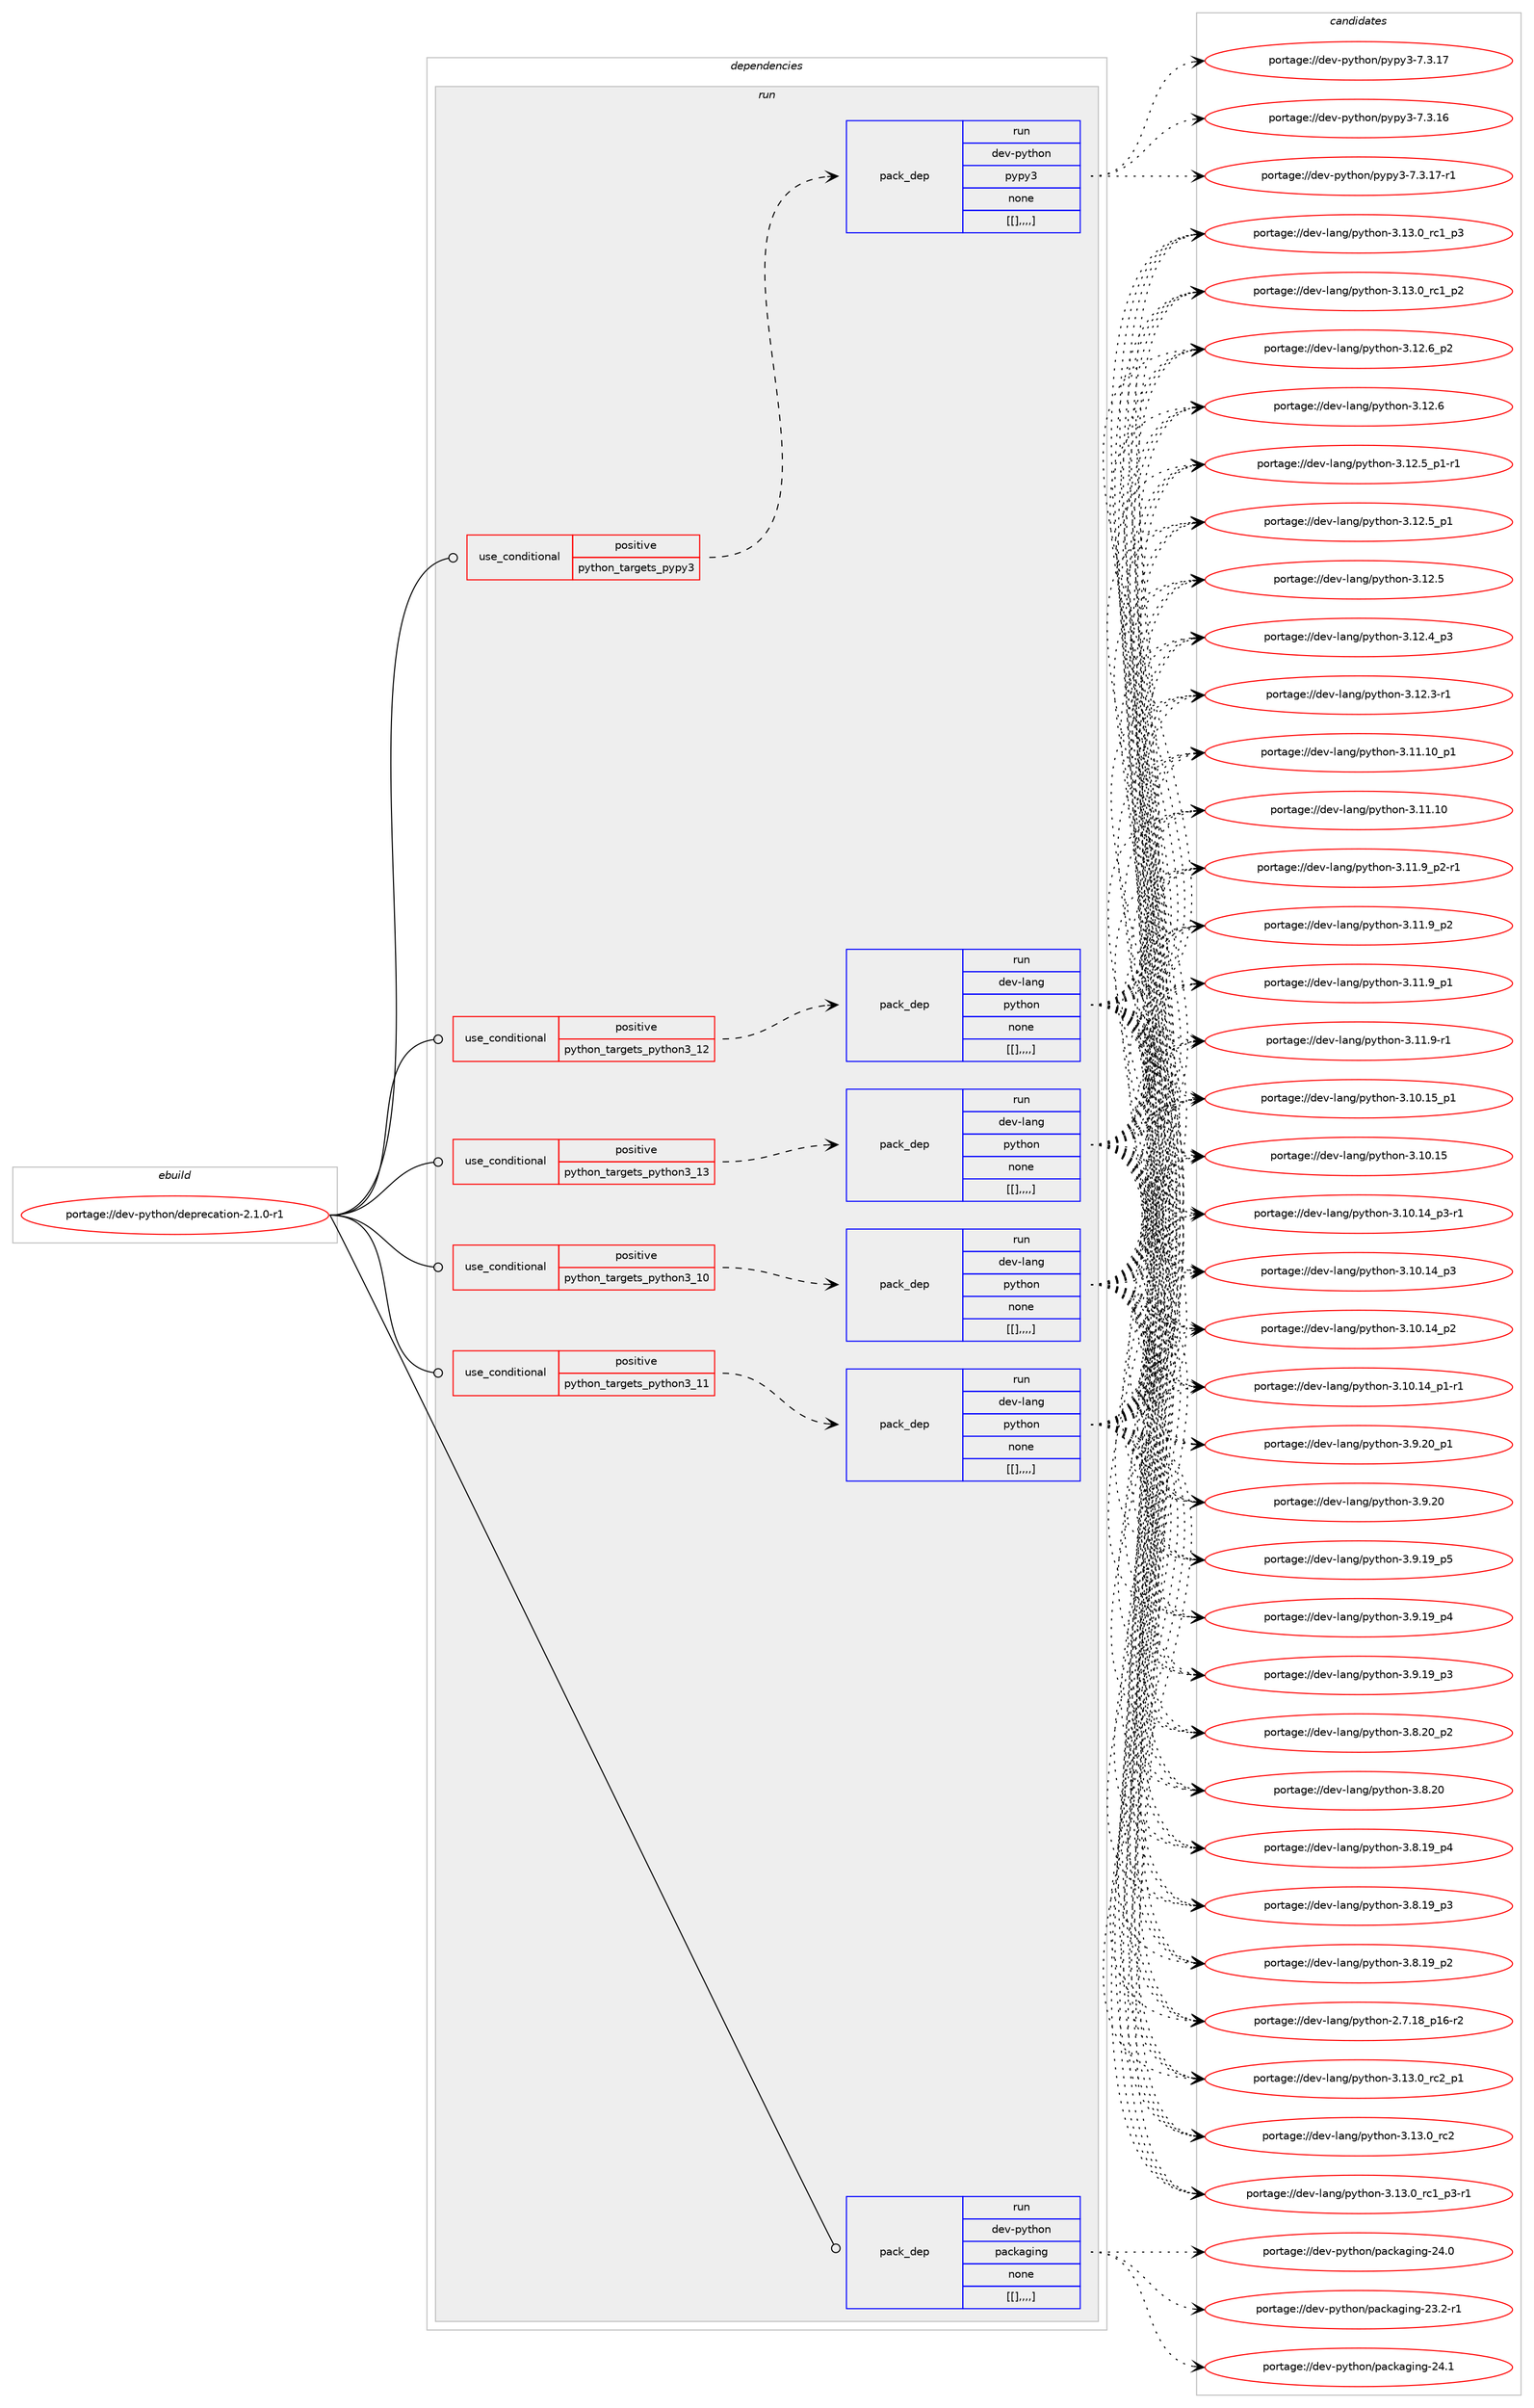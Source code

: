 digraph prolog {

# *************
# Graph options
# *************

newrank=true;
concentrate=true;
compound=true;
graph [rankdir=LR,fontname=Helvetica,fontsize=10,ranksep=1.5];#, ranksep=2.5, nodesep=0.2];
edge  [arrowhead=vee];
node  [fontname=Helvetica,fontsize=10];

# **********
# The ebuild
# **********

subgraph cluster_leftcol {
color=gray;
label=<<i>ebuild</i>>;
id [label="portage://dev-python/deprecation-2.1.0-r1", color=red, width=4, href="../dev-python/deprecation-2.1.0-r1.svg"];
}

# ****************
# The dependencies
# ****************

subgraph cluster_midcol {
color=gray;
label=<<i>dependencies</i>>;
subgraph cluster_compile {
fillcolor="#eeeeee";
style=filled;
label=<<i>compile</i>>;
}
subgraph cluster_compileandrun {
fillcolor="#eeeeee";
style=filled;
label=<<i>compile and run</i>>;
}
subgraph cluster_run {
fillcolor="#eeeeee";
style=filled;
label=<<i>run</i>>;
subgraph cond33375 {
dependency146777 [label=<<TABLE BORDER="0" CELLBORDER="1" CELLSPACING="0" CELLPADDING="4"><TR><TD ROWSPAN="3" CELLPADDING="10">use_conditional</TD></TR><TR><TD>positive</TD></TR><TR><TD>python_targets_pypy3</TD></TR></TABLE>>, shape=none, color=red];
subgraph pack112190 {
dependency146778 [label=<<TABLE BORDER="0" CELLBORDER="1" CELLSPACING="0" CELLPADDING="4" WIDTH="220"><TR><TD ROWSPAN="6" CELLPADDING="30">pack_dep</TD></TR><TR><TD WIDTH="110">run</TD></TR><TR><TD>dev-python</TD></TR><TR><TD>pypy3</TD></TR><TR><TD>none</TD></TR><TR><TD>[[],,,,]</TD></TR></TABLE>>, shape=none, color=blue];
}
dependency146777:e -> dependency146778:w [weight=20,style="dashed",arrowhead="vee"];
}
id:e -> dependency146777:w [weight=20,style="solid",arrowhead="odot"];
subgraph cond33376 {
dependency146779 [label=<<TABLE BORDER="0" CELLBORDER="1" CELLSPACING="0" CELLPADDING="4"><TR><TD ROWSPAN="3" CELLPADDING="10">use_conditional</TD></TR><TR><TD>positive</TD></TR><TR><TD>python_targets_python3_10</TD></TR></TABLE>>, shape=none, color=red];
subgraph pack112191 {
dependency146780 [label=<<TABLE BORDER="0" CELLBORDER="1" CELLSPACING="0" CELLPADDING="4" WIDTH="220"><TR><TD ROWSPAN="6" CELLPADDING="30">pack_dep</TD></TR><TR><TD WIDTH="110">run</TD></TR><TR><TD>dev-lang</TD></TR><TR><TD>python</TD></TR><TR><TD>none</TD></TR><TR><TD>[[],,,,]</TD></TR></TABLE>>, shape=none, color=blue];
}
dependency146779:e -> dependency146780:w [weight=20,style="dashed",arrowhead="vee"];
}
id:e -> dependency146779:w [weight=20,style="solid",arrowhead="odot"];
subgraph cond33377 {
dependency146781 [label=<<TABLE BORDER="0" CELLBORDER="1" CELLSPACING="0" CELLPADDING="4"><TR><TD ROWSPAN="3" CELLPADDING="10">use_conditional</TD></TR><TR><TD>positive</TD></TR><TR><TD>python_targets_python3_11</TD></TR></TABLE>>, shape=none, color=red];
subgraph pack112192 {
dependency146782 [label=<<TABLE BORDER="0" CELLBORDER="1" CELLSPACING="0" CELLPADDING="4" WIDTH="220"><TR><TD ROWSPAN="6" CELLPADDING="30">pack_dep</TD></TR><TR><TD WIDTH="110">run</TD></TR><TR><TD>dev-lang</TD></TR><TR><TD>python</TD></TR><TR><TD>none</TD></TR><TR><TD>[[],,,,]</TD></TR></TABLE>>, shape=none, color=blue];
}
dependency146781:e -> dependency146782:w [weight=20,style="dashed",arrowhead="vee"];
}
id:e -> dependency146781:w [weight=20,style="solid",arrowhead="odot"];
subgraph cond33378 {
dependency146783 [label=<<TABLE BORDER="0" CELLBORDER="1" CELLSPACING="0" CELLPADDING="4"><TR><TD ROWSPAN="3" CELLPADDING="10">use_conditional</TD></TR><TR><TD>positive</TD></TR><TR><TD>python_targets_python3_12</TD></TR></TABLE>>, shape=none, color=red];
subgraph pack112193 {
dependency146784 [label=<<TABLE BORDER="0" CELLBORDER="1" CELLSPACING="0" CELLPADDING="4" WIDTH="220"><TR><TD ROWSPAN="6" CELLPADDING="30">pack_dep</TD></TR><TR><TD WIDTH="110">run</TD></TR><TR><TD>dev-lang</TD></TR><TR><TD>python</TD></TR><TR><TD>none</TD></TR><TR><TD>[[],,,,]</TD></TR></TABLE>>, shape=none, color=blue];
}
dependency146783:e -> dependency146784:w [weight=20,style="dashed",arrowhead="vee"];
}
id:e -> dependency146783:w [weight=20,style="solid",arrowhead="odot"];
subgraph cond33379 {
dependency146785 [label=<<TABLE BORDER="0" CELLBORDER="1" CELLSPACING="0" CELLPADDING="4"><TR><TD ROWSPAN="3" CELLPADDING="10">use_conditional</TD></TR><TR><TD>positive</TD></TR><TR><TD>python_targets_python3_13</TD></TR></TABLE>>, shape=none, color=red];
subgraph pack112194 {
dependency146786 [label=<<TABLE BORDER="0" CELLBORDER="1" CELLSPACING="0" CELLPADDING="4" WIDTH="220"><TR><TD ROWSPAN="6" CELLPADDING="30">pack_dep</TD></TR><TR><TD WIDTH="110">run</TD></TR><TR><TD>dev-lang</TD></TR><TR><TD>python</TD></TR><TR><TD>none</TD></TR><TR><TD>[[],,,,]</TD></TR></TABLE>>, shape=none, color=blue];
}
dependency146785:e -> dependency146786:w [weight=20,style="dashed",arrowhead="vee"];
}
id:e -> dependency146785:w [weight=20,style="solid",arrowhead="odot"];
subgraph pack112195 {
dependency146787 [label=<<TABLE BORDER="0" CELLBORDER="1" CELLSPACING="0" CELLPADDING="4" WIDTH="220"><TR><TD ROWSPAN="6" CELLPADDING="30">pack_dep</TD></TR><TR><TD WIDTH="110">run</TD></TR><TR><TD>dev-python</TD></TR><TR><TD>packaging</TD></TR><TR><TD>none</TD></TR><TR><TD>[[],,,,]</TD></TR></TABLE>>, shape=none, color=blue];
}
id:e -> dependency146787:w [weight=20,style="solid",arrowhead="odot"];
}
}

# **************
# The candidates
# **************

subgraph cluster_choices {
rank=same;
color=gray;
label=<<i>candidates</i>>;

subgraph choice112190 {
color=black;
nodesep=1;
choice100101118451121211161041111104711212111212151455546514649554511449 [label="portage://dev-python/pypy3-7.3.17-r1", color=red, width=4,href="../dev-python/pypy3-7.3.17-r1.svg"];
choice10010111845112121116104111110471121211121215145554651464955 [label="portage://dev-python/pypy3-7.3.17", color=red, width=4,href="../dev-python/pypy3-7.3.17.svg"];
choice10010111845112121116104111110471121211121215145554651464954 [label="portage://dev-python/pypy3-7.3.16", color=red, width=4,href="../dev-python/pypy3-7.3.16.svg"];
dependency146778:e -> choice100101118451121211161041111104711212111212151455546514649554511449:w [style=dotted,weight="100"];
dependency146778:e -> choice10010111845112121116104111110471121211121215145554651464955:w [style=dotted,weight="100"];
dependency146778:e -> choice10010111845112121116104111110471121211121215145554651464954:w [style=dotted,weight="100"];
}
subgraph choice112191 {
color=black;
nodesep=1;
choice100101118451089711010347112121116104111110455146495146489511499509511249 [label="portage://dev-lang/python-3.13.0_rc2_p1", color=red, width=4,href="../dev-lang/python-3.13.0_rc2_p1.svg"];
choice10010111845108971101034711212111610411111045514649514648951149950 [label="portage://dev-lang/python-3.13.0_rc2", color=red, width=4,href="../dev-lang/python-3.13.0_rc2.svg"];
choice1001011184510897110103471121211161041111104551464951464895114994995112514511449 [label="portage://dev-lang/python-3.13.0_rc1_p3-r1", color=red, width=4,href="../dev-lang/python-3.13.0_rc1_p3-r1.svg"];
choice100101118451089711010347112121116104111110455146495146489511499499511251 [label="portage://dev-lang/python-3.13.0_rc1_p3", color=red, width=4,href="../dev-lang/python-3.13.0_rc1_p3.svg"];
choice100101118451089711010347112121116104111110455146495146489511499499511250 [label="portage://dev-lang/python-3.13.0_rc1_p2", color=red, width=4,href="../dev-lang/python-3.13.0_rc1_p2.svg"];
choice100101118451089711010347112121116104111110455146495046549511250 [label="portage://dev-lang/python-3.12.6_p2", color=red, width=4,href="../dev-lang/python-3.12.6_p2.svg"];
choice10010111845108971101034711212111610411111045514649504654 [label="portage://dev-lang/python-3.12.6", color=red, width=4,href="../dev-lang/python-3.12.6.svg"];
choice1001011184510897110103471121211161041111104551464950465395112494511449 [label="portage://dev-lang/python-3.12.5_p1-r1", color=red, width=4,href="../dev-lang/python-3.12.5_p1-r1.svg"];
choice100101118451089711010347112121116104111110455146495046539511249 [label="portage://dev-lang/python-3.12.5_p1", color=red, width=4,href="../dev-lang/python-3.12.5_p1.svg"];
choice10010111845108971101034711212111610411111045514649504653 [label="portage://dev-lang/python-3.12.5", color=red, width=4,href="../dev-lang/python-3.12.5.svg"];
choice100101118451089711010347112121116104111110455146495046529511251 [label="portage://dev-lang/python-3.12.4_p3", color=red, width=4,href="../dev-lang/python-3.12.4_p3.svg"];
choice100101118451089711010347112121116104111110455146495046514511449 [label="portage://dev-lang/python-3.12.3-r1", color=red, width=4,href="../dev-lang/python-3.12.3-r1.svg"];
choice10010111845108971101034711212111610411111045514649494649489511249 [label="portage://dev-lang/python-3.11.10_p1", color=red, width=4,href="../dev-lang/python-3.11.10_p1.svg"];
choice1001011184510897110103471121211161041111104551464949464948 [label="portage://dev-lang/python-3.11.10", color=red, width=4,href="../dev-lang/python-3.11.10.svg"];
choice1001011184510897110103471121211161041111104551464949465795112504511449 [label="portage://dev-lang/python-3.11.9_p2-r1", color=red, width=4,href="../dev-lang/python-3.11.9_p2-r1.svg"];
choice100101118451089711010347112121116104111110455146494946579511250 [label="portage://dev-lang/python-3.11.9_p2", color=red, width=4,href="../dev-lang/python-3.11.9_p2.svg"];
choice100101118451089711010347112121116104111110455146494946579511249 [label="portage://dev-lang/python-3.11.9_p1", color=red, width=4,href="../dev-lang/python-3.11.9_p1.svg"];
choice100101118451089711010347112121116104111110455146494946574511449 [label="portage://dev-lang/python-3.11.9-r1", color=red, width=4,href="../dev-lang/python-3.11.9-r1.svg"];
choice10010111845108971101034711212111610411111045514649484649539511249 [label="portage://dev-lang/python-3.10.15_p1", color=red, width=4,href="../dev-lang/python-3.10.15_p1.svg"];
choice1001011184510897110103471121211161041111104551464948464953 [label="portage://dev-lang/python-3.10.15", color=red, width=4,href="../dev-lang/python-3.10.15.svg"];
choice100101118451089711010347112121116104111110455146494846495295112514511449 [label="portage://dev-lang/python-3.10.14_p3-r1", color=red, width=4,href="../dev-lang/python-3.10.14_p3-r1.svg"];
choice10010111845108971101034711212111610411111045514649484649529511251 [label="portage://dev-lang/python-3.10.14_p3", color=red, width=4,href="../dev-lang/python-3.10.14_p3.svg"];
choice10010111845108971101034711212111610411111045514649484649529511250 [label="portage://dev-lang/python-3.10.14_p2", color=red, width=4,href="../dev-lang/python-3.10.14_p2.svg"];
choice100101118451089711010347112121116104111110455146494846495295112494511449 [label="portage://dev-lang/python-3.10.14_p1-r1", color=red, width=4,href="../dev-lang/python-3.10.14_p1-r1.svg"];
choice100101118451089711010347112121116104111110455146574650489511249 [label="portage://dev-lang/python-3.9.20_p1", color=red, width=4,href="../dev-lang/python-3.9.20_p1.svg"];
choice10010111845108971101034711212111610411111045514657465048 [label="portage://dev-lang/python-3.9.20", color=red, width=4,href="../dev-lang/python-3.9.20.svg"];
choice100101118451089711010347112121116104111110455146574649579511253 [label="portage://dev-lang/python-3.9.19_p5", color=red, width=4,href="../dev-lang/python-3.9.19_p5.svg"];
choice100101118451089711010347112121116104111110455146574649579511252 [label="portage://dev-lang/python-3.9.19_p4", color=red, width=4,href="../dev-lang/python-3.9.19_p4.svg"];
choice100101118451089711010347112121116104111110455146574649579511251 [label="portage://dev-lang/python-3.9.19_p3", color=red, width=4,href="../dev-lang/python-3.9.19_p3.svg"];
choice100101118451089711010347112121116104111110455146564650489511250 [label="portage://dev-lang/python-3.8.20_p2", color=red, width=4,href="../dev-lang/python-3.8.20_p2.svg"];
choice10010111845108971101034711212111610411111045514656465048 [label="portage://dev-lang/python-3.8.20", color=red, width=4,href="../dev-lang/python-3.8.20.svg"];
choice100101118451089711010347112121116104111110455146564649579511252 [label="portage://dev-lang/python-3.8.19_p4", color=red, width=4,href="../dev-lang/python-3.8.19_p4.svg"];
choice100101118451089711010347112121116104111110455146564649579511251 [label="portage://dev-lang/python-3.8.19_p3", color=red, width=4,href="../dev-lang/python-3.8.19_p3.svg"];
choice100101118451089711010347112121116104111110455146564649579511250 [label="portage://dev-lang/python-3.8.19_p2", color=red, width=4,href="../dev-lang/python-3.8.19_p2.svg"];
choice100101118451089711010347112121116104111110455046554649569511249544511450 [label="portage://dev-lang/python-2.7.18_p16-r2", color=red, width=4,href="../dev-lang/python-2.7.18_p16-r2.svg"];
dependency146780:e -> choice100101118451089711010347112121116104111110455146495146489511499509511249:w [style=dotted,weight="100"];
dependency146780:e -> choice10010111845108971101034711212111610411111045514649514648951149950:w [style=dotted,weight="100"];
dependency146780:e -> choice1001011184510897110103471121211161041111104551464951464895114994995112514511449:w [style=dotted,weight="100"];
dependency146780:e -> choice100101118451089711010347112121116104111110455146495146489511499499511251:w [style=dotted,weight="100"];
dependency146780:e -> choice100101118451089711010347112121116104111110455146495146489511499499511250:w [style=dotted,weight="100"];
dependency146780:e -> choice100101118451089711010347112121116104111110455146495046549511250:w [style=dotted,weight="100"];
dependency146780:e -> choice10010111845108971101034711212111610411111045514649504654:w [style=dotted,weight="100"];
dependency146780:e -> choice1001011184510897110103471121211161041111104551464950465395112494511449:w [style=dotted,weight="100"];
dependency146780:e -> choice100101118451089711010347112121116104111110455146495046539511249:w [style=dotted,weight="100"];
dependency146780:e -> choice10010111845108971101034711212111610411111045514649504653:w [style=dotted,weight="100"];
dependency146780:e -> choice100101118451089711010347112121116104111110455146495046529511251:w [style=dotted,weight="100"];
dependency146780:e -> choice100101118451089711010347112121116104111110455146495046514511449:w [style=dotted,weight="100"];
dependency146780:e -> choice10010111845108971101034711212111610411111045514649494649489511249:w [style=dotted,weight="100"];
dependency146780:e -> choice1001011184510897110103471121211161041111104551464949464948:w [style=dotted,weight="100"];
dependency146780:e -> choice1001011184510897110103471121211161041111104551464949465795112504511449:w [style=dotted,weight="100"];
dependency146780:e -> choice100101118451089711010347112121116104111110455146494946579511250:w [style=dotted,weight="100"];
dependency146780:e -> choice100101118451089711010347112121116104111110455146494946579511249:w [style=dotted,weight="100"];
dependency146780:e -> choice100101118451089711010347112121116104111110455146494946574511449:w [style=dotted,weight="100"];
dependency146780:e -> choice10010111845108971101034711212111610411111045514649484649539511249:w [style=dotted,weight="100"];
dependency146780:e -> choice1001011184510897110103471121211161041111104551464948464953:w [style=dotted,weight="100"];
dependency146780:e -> choice100101118451089711010347112121116104111110455146494846495295112514511449:w [style=dotted,weight="100"];
dependency146780:e -> choice10010111845108971101034711212111610411111045514649484649529511251:w [style=dotted,weight="100"];
dependency146780:e -> choice10010111845108971101034711212111610411111045514649484649529511250:w [style=dotted,weight="100"];
dependency146780:e -> choice100101118451089711010347112121116104111110455146494846495295112494511449:w [style=dotted,weight="100"];
dependency146780:e -> choice100101118451089711010347112121116104111110455146574650489511249:w [style=dotted,weight="100"];
dependency146780:e -> choice10010111845108971101034711212111610411111045514657465048:w [style=dotted,weight="100"];
dependency146780:e -> choice100101118451089711010347112121116104111110455146574649579511253:w [style=dotted,weight="100"];
dependency146780:e -> choice100101118451089711010347112121116104111110455146574649579511252:w [style=dotted,weight="100"];
dependency146780:e -> choice100101118451089711010347112121116104111110455146574649579511251:w [style=dotted,weight="100"];
dependency146780:e -> choice100101118451089711010347112121116104111110455146564650489511250:w [style=dotted,weight="100"];
dependency146780:e -> choice10010111845108971101034711212111610411111045514656465048:w [style=dotted,weight="100"];
dependency146780:e -> choice100101118451089711010347112121116104111110455146564649579511252:w [style=dotted,weight="100"];
dependency146780:e -> choice100101118451089711010347112121116104111110455146564649579511251:w [style=dotted,weight="100"];
dependency146780:e -> choice100101118451089711010347112121116104111110455146564649579511250:w [style=dotted,weight="100"];
dependency146780:e -> choice100101118451089711010347112121116104111110455046554649569511249544511450:w [style=dotted,weight="100"];
}
subgraph choice112192 {
color=black;
nodesep=1;
choice100101118451089711010347112121116104111110455146495146489511499509511249 [label="portage://dev-lang/python-3.13.0_rc2_p1", color=red, width=4,href="../dev-lang/python-3.13.0_rc2_p1.svg"];
choice10010111845108971101034711212111610411111045514649514648951149950 [label="portage://dev-lang/python-3.13.0_rc2", color=red, width=4,href="../dev-lang/python-3.13.0_rc2.svg"];
choice1001011184510897110103471121211161041111104551464951464895114994995112514511449 [label="portage://dev-lang/python-3.13.0_rc1_p3-r1", color=red, width=4,href="../dev-lang/python-3.13.0_rc1_p3-r1.svg"];
choice100101118451089711010347112121116104111110455146495146489511499499511251 [label="portage://dev-lang/python-3.13.0_rc1_p3", color=red, width=4,href="../dev-lang/python-3.13.0_rc1_p3.svg"];
choice100101118451089711010347112121116104111110455146495146489511499499511250 [label="portage://dev-lang/python-3.13.0_rc1_p2", color=red, width=4,href="../dev-lang/python-3.13.0_rc1_p2.svg"];
choice100101118451089711010347112121116104111110455146495046549511250 [label="portage://dev-lang/python-3.12.6_p2", color=red, width=4,href="../dev-lang/python-3.12.6_p2.svg"];
choice10010111845108971101034711212111610411111045514649504654 [label="portage://dev-lang/python-3.12.6", color=red, width=4,href="../dev-lang/python-3.12.6.svg"];
choice1001011184510897110103471121211161041111104551464950465395112494511449 [label="portage://dev-lang/python-3.12.5_p1-r1", color=red, width=4,href="../dev-lang/python-3.12.5_p1-r1.svg"];
choice100101118451089711010347112121116104111110455146495046539511249 [label="portage://dev-lang/python-3.12.5_p1", color=red, width=4,href="../dev-lang/python-3.12.5_p1.svg"];
choice10010111845108971101034711212111610411111045514649504653 [label="portage://dev-lang/python-3.12.5", color=red, width=4,href="../dev-lang/python-3.12.5.svg"];
choice100101118451089711010347112121116104111110455146495046529511251 [label="portage://dev-lang/python-3.12.4_p3", color=red, width=4,href="../dev-lang/python-3.12.4_p3.svg"];
choice100101118451089711010347112121116104111110455146495046514511449 [label="portage://dev-lang/python-3.12.3-r1", color=red, width=4,href="../dev-lang/python-3.12.3-r1.svg"];
choice10010111845108971101034711212111610411111045514649494649489511249 [label="portage://dev-lang/python-3.11.10_p1", color=red, width=4,href="../dev-lang/python-3.11.10_p1.svg"];
choice1001011184510897110103471121211161041111104551464949464948 [label="portage://dev-lang/python-3.11.10", color=red, width=4,href="../dev-lang/python-3.11.10.svg"];
choice1001011184510897110103471121211161041111104551464949465795112504511449 [label="portage://dev-lang/python-3.11.9_p2-r1", color=red, width=4,href="../dev-lang/python-3.11.9_p2-r1.svg"];
choice100101118451089711010347112121116104111110455146494946579511250 [label="portage://dev-lang/python-3.11.9_p2", color=red, width=4,href="../dev-lang/python-3.11.9_p2.svg"];
choice100101118451089711010347112121116104111110455146494946579511249 [label="portage://dev-lang/python-3.11.9_p1", color=red, width=4,href="../dev-lang/python-3.11.9_p1.svg"];
choice100101118451089711010347112121116104111110455146494946574511449 [label="portage://dev-lang/python-3.11.9-r1", color=red, width=4,href="../dev-lang/python-3.11.9-r1.svg"];
choice10010111845108971101034711212111610411111045514649484649539511249 [label="portage://dev-lang/python-3.10.15_p1", color=red, width=4,href="../dev-lang/python-3.10.15_p1.svg"];
choice1001011184510897110103471121211161041111104551464948464953 [label="portage://dev-lang/python-3.10.15", color=red, width=4,href="../dev-lang/python-3.10.15.svg"];
choice100101118451089711010347112121116104111110455146494846495295112514511449 [label="portage://dev-lang/python-3.10.14_p3-r1", color=red, width=4,href="../dev-lang/python-3.10.14_p3-r1.svg"];
choice10010111845108971101034711212111610411111045514649484649529511251 [label="portage://dev-lang/python-3.10.14_p3", color=red, width=4,href="../dev-lang/python-3.10.14_p3.svg"];
choice10010111845108971101034711212111610411111045514649484649529511250 [label="portage://dev-lang/python-3.10.14_p2", color=red, width=4,href="../dev-lang/python-3.10.14_p2.svg"];
choice100101118451089711010347112121116104111110455146494846495295112494511449 [label="portage://dev-lang/python-3.10.14_p1-r1", color=red, width=4,href="../dev-lang/python-3.10.14_p1-r1.svg"];
choice100101118451089711010347112121116104111110455146574650489511249 [label="portage://dev-lang/python-3.9.20_p1", color=red, width=4,href="../dev-lang/python-3.9.20_p1.svg"];
choice10010111845108971101034711212111610411111045514657465048 [label="portage://dev-lang/python-3.9.20", color=red, width=4,href="../dev-lang/python-3.9.20.svg"];
choice100101118451089711010347112121116104111110455146574649579511253 [label="portage://dev-lang/python-3.9.19_p5", color=red, width=4,href="../dev-lang/python-3.9.19_p5.svg"];
choice100101118451089711010347112121116104111110455146574649579511252 [label="portage://dev-lang/python-3.9.19_p4", color=red, width=4,href="../dev-lang/python-3.9.19_p4.svg"];
choice100101118451089711010347112121116104111110455146574649579511251 [label="portage://dev-lang/python-3.9.19_p3", color=red, width=4,href="../dev-lang/python-3.9.19_p3.svg"];
choice100101118451089711010347112121116104111110455146564650489511250 [label="portage://dev-lang/python-3.8.20_p2", color=red, width=4,href="../dev-lang/python-3.8.20_p2.svg"];
choice10010111845108971101034711212111610411111045514656465048 [label="portage://dev-lang/python-3.8.20", color=red, width=4,href="../dev-lang/python-3.8.20.svg"];
choice100101118451089711010347112121116104111110455146564649579511252 [label="portage://dev-lang/python-3.8.19_p4", color=red, width=4,href="../dev-lang/python-3.8.19_p4.svg"];
choice100101118451089711010347112121116104111110455146564649579511251 [label="portage://dev-lang/python-3.8.19_p3", color=red, width=4,href="../dev-lang/python-3.8.19_p3.svg"];
choice100101118451089711010347112121116104111110455146564649579511250 [label="portage://dev-lang/python-3.8.19_p2", color=red, width=4,href="../dev-lang/python-3.8.19_p2.svg"];
choice100101118451089711010347112121116104111110455046554649569511249544511450 [label="portage://dev-lang/python-2.7.18_p16-r2", color=red, width=4,href="../dev-lang/python-2.7.18_p16-r2.svg"];
dependency146782:e -> choice100101118451089711010347112121116104111110455146495146489511499509511249:w [style=dotted,weight="100"];
dependency146782:e -> choice10010111845108971101034711212111610411111045514649514648951149950:w [style=dotted,weight="100"];
dependency146782:e -> choice1001011184510897110103471121211161041111104551464951464895114994995112514511449:w [style=dotted,weight="100"];
dependency146782:e -> choice100101118451089711010347112121116104111110455146495146489511499499511251:w [style=dotted,weight="100"];
dependency146782:e -> choice100101118451089711010347112121116104111110455146495146489511499499511250:w [style=dotted,weight="100"];
dependency146782:e -> choice100101118451089711010347112121116104111110455146495046549511250:w [style=dotted,weight="100"];
dependency146782:e -> choice10010111845108971101034711212111610411111045514649504654:w [style=dotted,weight="100"];
dependency146782:e -> choice1001011184510897110103471121211161041111104551464950465395112494511449:w [style=dotted,weight="100"];
dependency146782:e -> choice100101118451089711010347112121116104111110455146495046539511249:w [style=dotted,weight="100"];
dependency146782:e -> choice10010111845108971101034711212111610411111045514649504653:w [style=dotted,weight="100"];
dependency146782:e -> choice100101118451089711010347112121116104111110455146495046529511251:w [style=dotted,weight="100"];
dependency146782:e -> choice100101118451089711010347112121116104111110455146495046514511449:w [style=dotted,weight="100"];
dependency146782:e -> choice10010111845108971101034711212111610411111045514649494649489511249:w [style=dotted,weight="100"];
dependency146782:e -> choice1001011184510897110103471121211161041111104551464949464948:w [style=dotted,weight="100"];
dependency146782:e -> choice1001011184510897110103471121211161041111104551464949465795112504511449:w [style=dotted,weight="100"];
dependency146782:e -> choice100101118451089711010347112121116104111110455146494946579511250:w [style=dotted,weight="100"];
dependency146782:e -> choice100101118451089711010347112121116104111110455146494946579511249:w [style=dotted,weight="100"];
dependency146782:e -> choice100101118451089711010347112121116104111110455146494946574511449:w [style=dotted,weight="100"];
dependency146782:e -> choice10010111845108971101034711212111610411111045514649484649539511249:w [style=dotted,weight="100"];
dependency146782:e -> choice1001011184510897110103471121211161041111104551464948464953:w [style=dotted,weight="100"];
dependency146782:e -> choice100101118451089711010347112121116104111110455146494846495295112514511449:w [style=dotted,weight="100"];
dependency146782:e -> choice10010111845108971101034711212111610411111045514649484649529511251:w [style=dotted,weight="100"];
dependency146782:e -> choice10010111845108971101034711212111610411111045514649484649529511250:w [style=dotted,weight="100"];
dependency146782:e -> choice100101118451089711010347112121116104111110455146494846495295112494511449:w [style=dotted,weight="100"];
dependency146782:e -> choice100101118451089711010347112121116104111110455146574650489511249:w [style=dotted,weight="100"];
dependency146782:e -> choice10010111845108971101034711212111610411111045514657465048:w [style=dotted,weight="100"];
dependency146782:e -> choice100101118451089711010347112121116104111110455146574649579511253:w [style=dotted,weight="100"];
dependency146782:e -> choice100101118451089711010347112121116104111110455146574649579511252:w [style=dotted,weight="100"];
dependency146782:e -> choice100101118451089711010347112121116104111110455146574649579511251:w [style=dotted,weight="100"];
dependency146782:e -> choice100101118451089711010347112121116104111110455146564650489511250:w [style=dotted,weight="100"];
dependency146782:e -> choice10010111845108971101034711212111610411111045514656465048:w [style=dotted,weight="100"];
dependency146782:e -> choice100101118451089711010347112121116104111110455146564649579511252:w [style=dotted,weight="100"];
dependency146782:e -> choice100101118451089711010347112121116104111110455146564649579511251:w [style=dotted,weight="100"];
dependency146782:e -> choice100101118451089711010347112121116104111110455146564649579511250:w [style=dotted,weight="100"];
dependency146782:e -> choice100101118451089711010347112121116104111110455046554649569511249544511450:w [style=dotted,weight="100"];
}
subgraph choice112193 {
color=black;
nodesep=1;
choice100101118451089711010347112121116104111110455146495146489511499509511249 [label="portage://dev-lang/python-3.13.0_rc2_p1", color=red, width=4,href="../dev-lang/python-3.13.0_rc2_p1.svg"];
choice10010111845108971101034711212111610411111045514649514648951149950 [label="portage://dev-lang/python-3.13.0_rc2", color=red, width=4,href="../dev-lang/python-3.13.0_rc2.svg"];
choice1001011184510897110103471121211161041111104551464951464895114994995112514511449 [label="portage://dev-lang/python-3.13.0_rc1_p3-r1", color=red, width=4,href="../dev-lang/python-3.13.0_rc1_p3-r1.svg"];
choice100101118451089711010347112121116104111110455146495146489511499499511251 [label="portage://dev-lang/python-3.13.0_rc1_p3", color=red, width=4,href="../dev-lang/python-3.13.0_rc1_p3.svg"];
choice100101118451089711010347112121116104111110455146495146489511499499511250 [label="portage://dev-lang/python-3.13.0_rc1_p2", color=red, width=4,href="../dev-lang/python-3.13.0_rc1_p2.svg"];
choice100101118451089711010347112121116104111110455146495046549511250 [label="portage://dev-lang/python-3.12.6_p2", color=red, width=4,href="../dev-lang/python-3.12.6_p2.svg"];
choice10010111845108971101034711212111610411111045514649504654 [label="portage://dev-lang/python-3.12.6", color=red, width=4,href="../dev-lang/python-3.12.6.svg"];
choice1001011184510897110103471121211161041111104551464950465395112494511449 [label="portage://dev-lang/python-3.12.5_p1-r1", color=red, width=4,href="../dev-lang/python-3.12.5_p1-r1.svg"];
choice100101118451089711010347112121116104111110455146495046539511249 [label="portage://dev-lang/python-3.12.5_p1", color=red, width=4,href="../dev-lang/python-3.12.5_p1.svg"];
choice10010111845108971101034711212111610411111045514649504653 [label="portage://dev-lang/python-3.12.5", color=red, width=4,href="../dev-lang/python-3.12.5.svg"];
choice100101118451089711010347112121116104111110455146495046529511251 [label="portage://dev-lang/python-3.12.4_p3", color=red, width=4,href="../dev-lang/python-3.12.4_p3.svg"];
choice100101118451089711010347112121116104111110455146495046514511449 [label="portage://dev-lang/python-3.12.3-r1", color=red, width=4,href="../dev-lang/python-3.12.3-r1.svg"];
choice10010111845108971101034711212111610411111045514649494649489511249 [label="portage://dev-lang/python-3.11.10_p1", color=red, width=4,href="../dev-lang/python-3.11.10_p1.svg"];
choice1001011184510897110103471121211161041111104551464949464948 [label="portage://dev-lang/python-3.11.10", color=red, width=4,href="../dev-lang/python-3.11.10.svg"];
choice1001011184510897110103471121211161041111104551464949465795112504511449 [label="portage://dev-lang/python-3.11.9_p2-r1", color=red, width=4,href="../dev-lang/python-3.11.9_p2-r1.svg"];
choice100101118451089711010347112121116104111110455146494946579511250 [label="portage://dev-lang/python-3.11.9_p2", color=red, width=4,href="../dev-lang/python-3.11.9_p2.svg"];
choice100101118451089711010347112121116104111110455146494946579511249 [label="portage://dev-lang/python-3.11.9_p1", color=red, width=4,href="../dev-lang/python-3.11.9_p1.svg"];
choice100101118451089711010347112121116104111110455146494946574511449 [label="portage://dev-lang/python-3.11.9-r1", color=red, width=4,href="../dev-lang/python-3.11.9-r1.svg"];
choice10010111845108971101034711212111610411111045514649484649539511249 [label="portage://dev-lang/python-3.10.15_p1", color=red, width=4,href="../dev-lang/python-3.10.15_p1.svg"];
choice1001011184510897110103471121211161041111104551464948464953 [label="portage://dev-lang/python-3.10.15", color=red, width=4,href="../dev-lang/python-3.10.15.svg"];
choice100101118451089711010347112121116104111110455146494846495295112514511449 [label="portage://dev-lang/python-3.10.14_p3-r1", color=red, width=4,href="../dev-lang/python-3.10.14_p3-r1.svg"];
choice10010111845108971101034711212111610411111045514649484649529511251 [label="portage://dev-lang/python-3.10.14_p3", color=red, width=4,href="../dev-lang/python-3.10.14_p3.svg"];
choice10010111845108971101034711212111610411111045514649484649529511250 [label="portage://dev-lang/python-3.10.14_p2", color=red, width=4,href="../dev-lang/python-3.10.14_p2.svg"];
choice100101118451089711010347112121116104111110455146494846495295112494511449 [label="portage://dev-lang/python-3.10.14_p1-r1", color=red, width=4,href="../dev-lang/python-3.10.14_p1-r1.svg"];
choice100101118451089711010347112121116104111110455146574650489511249 [label="portage://dev-lang/python-3.9.20_p1", color=red, width=4,href="../dev-lang/python-3.9.20_p1.svg"];
choice10010111845108971101034711212111610411111045514657465048 [label="portage://dev-lang/python-3.9.20", color=red, width=4,href="../dev-lang/python-3.9.20.svg"];
choice100101118451089711010347112121116104111110455146574649579511253 [label="portage://dev-lang/python-3.9.19_p5", color=red, width=4,href="../dev-lang/python-3.9.19_p5.svg"];
choice100101118451089711010347112121116104111110455146574649579511252 [label="portage://dev-lang/python-3.9.19_p4", color=red, width=4,href="../dev-lang/python-3.9.19_p4.svg"];
choice100101118451089711010347112121116104111110455146574649579511251 [label="portage://dev-lang/python-3.9.19_p3", color=red, width=4,href="../dev-lang/python-3.9.19_p3.svg"];
choice100101118451089711010347112121116104111110455146564650489511250 [label="portage://dev-lang/python-3.8.20_p2", color=red, width=4,href="../dev-lang/python-3.8.20_p2.svg"];
choice10010111845108971101034711212111610411111045514656465048 [label="portage://dev-lang/python-3.8.20", color=red, width=4,href="../dev-lang/python-3.8.20.svg"];
choice100101118451089711010347112121116104111110455146564649579511252 [label="portage://dev-lang/python-3.8.19_p4", color=red, width=4,href="../dev-lang/python-3.8.19_p4.svg"];
choice100101118451089711010347112121116104111110455146564649579511251 [label="portage://dev-lang/python-3.8.19_p3", color=red, width=4,href="../dev-lang/python-3.8.19_p3.svg"];
choice100101118451089711010347112121116104111110455146564649579511250 [label="portage://dev-lang/python-3.8.19_p2", color=red, width=4,href="../dev-lang/python-3.8.19_p2.svg"];
choice100101118451089711010347112121116104111110455046554649569511249544511450 [label="portage://dev-lang/python-2.7.18_p16-r2", color=red, width=4,href="../dev-lang/python-2.7.18_p16-r2.svg"];
dependency146784:e -> choice100101118451089711010347112121116104111110455146495146489511499509511249:w [style=dotted,weight="100"];
dependency146784:e -> choice10010111845108971101034711212111610411111045514649514648951149950:w [style=dotted,weight="100"];
dependency146784:e -> choice1001011184510897110103471121211161041111104551464951464895114994995112514511449:w [style=dotted,weight="100"];
dependency146784:e -> choice100101118451089711010347112121116104111110455146495146489511499499511251:w [style=dotted,weight="100"];
dependency146784:e -> choice100101118451089711010347112121116104111110455146495146489511499499511250:w [style=dotted,weight="100"];
dependency146784:e -> choice100101118451089711010347112121116104111110455146495046549511250:w [style=dotted,weight="100"];
dependency146784:e -> choice10010111845108971101034711212111610411111045514649504654:w [style=dotted,weight="100"];
dependency146784:e -> choice1001011184510897110103471121211161041111104551464950465395112494511449:w [style=dotted,weight="100"];
dependency146784:e -> choice100101118451089711010347112121116104111110455146495046539511249:w [style=dotted,weight="100"];
dependency146784:e -> choice10010111845108971101034711212111610411111045514649504653:w [style=dotted,weight="100"];
dependency146784:e -> choice100101118451089711010347112121116104111110455146495046529511251:w [style=dotted,weight="100"];
dependency146784:e -> choice100101118451089711010347112121116104111110455146495046514511449:w [style=dotted,weight="100"];
dependency146784:e -> choice10010111845108971101034711212111610411111045514649494649489511249:w [style=dotted,weight="100"];
dependency146784:e -> choice1001011184510897110103471121211161041111104551464949464948:w [style=dotted,weight="100"];
dependency146784:e -> choice1001011184510897110103471121211161041111104551464949465795112504511449:w [style=dotted,weight="100"];
dependency146784:e -> choice100101118451089711010347112121116104111110455146494946579511250:w [style=dotted,weight="100"];
dependency146784:e -> choice100101118451089711010347112121116104111110455146494946579511249:w [style=dotted,weight="100"];
dependency146784:e -> choice100101118451089711010347112121116104111110455146494946574511449:w [style=dotted,weight="100"];
dependency146784:e -> choice10010111845108971101034711212111610411111045514649484649539511249:w [style=dotted,weight="100"];
dependency146784:e -> choice1001011184510897110103471121211161041111104551464948464953:w [style=dotted,weight="100"];
dependency146784:e -> choice100101118451089711010347112121116104111110455146494846495295112514511449:w [style=dotted,weight="100"];
dependency146784:e -> choice10010111845108971101034711212111610411111045514649484649529511251:w [style=dotted,weight="100"];
dependency146784:e -> choice10010111845108971101034711212111610411111045514649484649529511250:w [style=dotted,weight="100"];
dependency146784:e -> choice100101118451089711010347112121116104111110455146494846495295112494511449:w [style=dotted,weight="100"];
dependency146784:e -> choice100101118451089711010347112121116104111110455146574650489511249:w [style=dotted,weight="100"];
dependency146784:e -> choice10010111845108971101034711212111610411111045514657465048:w [style=dotted,weight="100"];
dependency146784:e -> choice100101118451089711010347112121116104111110455146574649579511253:w [style=dotted,weight="100"];
dependency146784:e -> choice100101118451089711010347112121116104111110455146574649579511252:w [style=dotted,weight="100"];
dependency146784:e -> choice100101118451089711010347112121116104111110455146574649579511251:w [style=dotted,weight="100"];
dependency146784:e -> choice100101118451089711010347112121116104111110455146564650489511250:w [style=dotted,weight="100"];
dependency146784:e -> choice10010111845108971101034711212111610411111045514656465048:w [style=dotted,weight="100"];
dependency146784:e -> choice100101118451089711010347112121116104111110455146564649579511252:w [style=dotted,weight="100"];
dependency146784:e -> choice100101118451089711010347112121116104111110455146564649579511251:w [style=dotted,weight="100"];
dependency146784:e -> choice100101118451089711010347112121116104111110455146564649579511250:w [style=dotted,weight="100"];
dependency146784:e -> choice100101118451089711010347112121116104111110455046554649569511249544511450:w [style=dotted,weight="100"];
}
subgraph choice112194 {
color=black;
nodesep=1;
choice100101118451089711010347112121116104111110455146495146489511499509511249 [label="portage://dev-lang/python-3.13.0_rc2_p1", color=red, width=4,href="../dev-lang/python-3.13.0_rc2_p1.svg"];
choice10010111845108971101034711212111610411111045514649514648951149950 [label="portage://dev-lang/python-3.13.0_rc2", color=red, width=4,href="../dev-lang/python-3.13.0_rc2.svg"];
choice1001011184510897110103471121211161041111104551464951464895114994995112514511449 [label="portage://dev-lang/python-3.13.0_rc1_p3-r1", color=red, width=4,href="../dev-lang/python-3.13.0_rc1_p3-r1.svg"];
choice100101118451089711010347112121116104111110455146495146489511499499511251 [label="portage://dev-lang/python-3.13.0_rc1_p3", color=red, width=4,href="../dev-lang/python-3.13.0_rc1_p3.svg"];
choice100101118451089711010347112121116104111110455146495146489511499499511250 [label="portage://dev-lang/python-3.13.0_rc1_p2", color=red, width=4,href="../dev-lang/python-3.13.0_rc1_p2.svg"];
choice100101118451089711010347112121116104111110455146495046549511250 [label="portage://dev-lang/python-3.12.6_p2", color=red, width=4,href="../dev-lang/python-3.12.6_p2.svg"];
choice10010111845108971101034711212111610411111045514649504654 [label="portage://dev-lang/python-3.12.6", color=red, width=4,href="../dev-lang/python-3.12.6.svg"];
choice1001011184510897110103471121211161041111104551464950465395112494511449 [label="portage://dev-lang/python-3.12.5_p1-r1", color=red, width=4,href="../dev-lang/python-3.12.5_p1-r1.svg"];
choice100101118451089711010347112121116104111110455146495046539511249 [label="portage://dev-lang/python-3.12.5_p1", color=red, width=4,href="../dev-lang/python-3.12.5_p1.svg"];
choice10010111845108971101034711212111610411111045514649504653 [label="portage://dev-lang/python-3.12.5", color=red, width=4,href="../dev-lang/python-3.12.5.svg"];
choice100101118451089711010347112121116104111110455146495046529511251 [label="portage://dev-lang/python-3.12.4_p3", color=red, width=4,href="../dev-lang/python-3.12.4_p3.svg"];
choice100101118451089711010347112121116104111110455146495046514511449 [label="portage://dev-lang/python-3.12.3-r1", color=red, width=4,href="../dev-lang/python-3.12.3-r1.svg"];
choice10010111845108971101034711212111610411111045514649494649489511249 [label="portage://dev-lang/python-3.11.10_p1", color=red, width=4,href="../dev-lang/python-3.11.10_p1.svg"];
choice1001011184510897110103471121211161041111104551464949464948 [label="portage://dev-lang/python-3.11.10", color=red, width=4,href="../dev-lang/python-3.11.10.svg"];
choice1001011184510897110103471121211161041111104551464949465795112504511449 [label="portage://dev-lang/python-3.11.9_p2-r1", color=red, width=4,href="../dev-lang/python-3.11.9_p2-r1.svg"];
choice100101118451089711010347112121116104111110455146494946579511250 [label="portage://dev-lang/python-3.11.9_p2", color=red, width=4,href="../dev-lang/python-3.11.9_p2.svg"];
choice100101118451089711010347112121116104111110455146494946579511249 [label="portage://dev-lang/python-3.11.9_p1", color=red, width=4,href="../dev-lang/python-3.11.9_p1.svg"];
choice100101118451089711010347112121116104111110455146494946574511449 [label="portage://dev-lang/python-3.11.9-r1", color=red, width=4,href="../dev-lang/python-3.11.9-r1.svg"];
choice10010111845108971101034711212111610411111045514649484649539511249 [label="portage://dev-lang/python-3.10.15_p1", color=red, width=4,href="../dev-lang/python-3.10.15_p1.svg"];
choice1001011184510897110103471121211161041111104551464948464953 [label="portage://dev-lang/python-3.10.15", color=red, width=4,href="../dev-lang/python-3.10.15.svg"];
choice100101118451089711010347112121116104111110455146494846495295112514511449 [label="portage://dev-lang/python-3.10.14_p3-r1", color=red, width=4,href="../dev-lang/python-3.10.14_p3-r1.svg"];
choice10010111845108971101034711212111610411111045514649484649529511251 [label="portage://dev-lang/python-3.10.14_p3", color=red, width=4,href="../dev-lang/python-3.10.14_p3.svg"];
choice10010111845108971101034711212111610411111045514649484649529511250 [label="portage://dev-lang/python-3.10.14_p2", color=red, width=4,href="../dev-lang/python-3.10.14_p2.svg"];
choice100101118451089711010347112121116104111110455146494846495295112494511449 [label="portage://dev-lang/python-3.10.14_p1-r1", color=red, width=4,href="../dev-lang/python-3.10.14_p1-r1.svg"];
choice100101118451089711010347112121116104111110455146574650489511249 [label="portage://dev-lang/python-3.9.20_p1", color=red, width=4,href="../dev-lang/python-3.9.20_p1.svg"];
choice10010111845108971101034711212111610411111045514657465048 [label="portage://dev-lang/python-3.9.20", color=red, width=4,href="../dev-lang/python-3.9.20.svg"];
choice100101118451089711010347112121116104111110455146574649579511253 [label="portage://dev-lang/python-3.9.19_p5", color=red, width=4,href="../dev-lang/python-3.9.19_p5.svg"];
choice100101118451089711010347112121116104111110455146574649579511252 [label="portage://dev-lang/python-3.9.19_p4", color=red, width=4,href="../dev-lang/python-3.9.19_p4.svg"];
choice100101118451089711010347112121116104111110455146574649579511251 [label="portage://dev-lang/python-3.9.19_p3", color=red, width=4,href="../dev-lang/python-3.9.19_p3.svg"];
choice100101118451089711010347112121116104111110455146564650489511250 [label="portage://dev-lang/python-3.8.20_p2", color=red, width=4,href="../dev-lang/python-3.8.20_p2.svg"];
choice10010111845108971101034711212111610411111045514656465048 [label="portage://dev-lang/python-3.8.20", color=red, width=4,href="../dev-lang/python-3.8.20.svg"];
choice100101118451089711010347112121116104111110455146564649579511252 [label="portage://dev-lang/python-3.8.19_p4", color=red, width=4,href="../dev-lang/python-3.8.19_p4.svg"];
choice100101118451089711010347112121116104111110455146564649579511251 [label="portage://dev-lang/python-3.8.19_p3", color=red, width=4,href="../dev-lang/python-3.8.19_p3.svg"];
choice100101118451089711010347112121116104111110455146564649579511250 [label="portage://dev-lang/python-3.8.19_p2", color=red, width=4,href="../dev-lang/python-3.8.19_p2.svg"];
choice100101118451089711010347112121116104111110455046554649569511249544511450 [label="portage://dev-lang/python-2.7.18_p16-r2", color=red, width=4,href="../dev-lang/python-2.7.18_p16-r2.svg"];
dependency146786:e -> choice100101118451089711010347112121116104111110455146495146489511499509511249:w [style=dotted,weight="100"];
dependency146786:e -> choice10010111845108971101034711212111610411111045514649514648951149950:w [style=dotted,weight="100"];
dependency146786:e -> choice1001011184510897110103471121211161041111104551464951464895114994995112514511449:w [style=dotted,weight="100"];
dependency146786:e -> choice100101118451089711010347112121116104111110455146495146489511499499511251:w [style=dotted,weight="100"];
dependency146786:e -> choice100101118451089711010347112121116104111110455146495146489511499499511250:w [style=dotted,weight="100"];
dependency146786:e -> choice100101118451089711010347112121116104111110455146495046549511250:w [style=dotted,weight="100"];
dependency146786:e -> choice10010111845108971101034711212111610411111045514649504654:w [style=dotted,weight="100"];
dependency146786:e -> choice1001011184510897110103471121211161041111104551464950465395112494511449:w [style=dotted,weight="100"];
dependency146786:e -> choice100101118451089711010347112121116104111110455146495046539511249:w [style=dotted,weight="100"];
dependency146786:e -> choice10010111845108971101034711212111610411111045514649504653:w [style=dotted,weight="100"];
dependency146786:e -> choice100101118451089711010347112121116104111110455146495046529511251:w [style=dotted,weight="100"];
dependency146786:e -> choice100101118451089711010347112121116104111110455146495046514511449:w [style=dotted,weight="100"];
dependency146786:e -> choice10010111845108971101034711212111610411111045514649494649489511249:w [style=dotted,weight="100"];
dependency146786:e -> choice1001011184510897110103471121211161041111104551464949464948:w [style=dotted,weight="100"];
dependency146786:e -> choice1001011184510897110103471121211161041111104551464949465795112504511449:w [style=dotted,weight="100"];
dependency146786:e -> choice100101118451089711010347112121116104111110455146494946579511250:w [style=dotted,weight="100"];
dependency146786:e -> choice100101118451089711010347112121116104111110455146494946579511249:w [style=dotted,weight="100"];
dependency146786:e -> choice100101118451089711010347112121116104111110455146494946574511449:w [style=dotted,weight="100"];
dependency146786:e -> choice10010111845108971101034711212111610411111045514649484649539511249:w [style=dotted,weight="100"];
dependency146786:e -> choice1001011184510897110103471121211161041111104551464948464953:w [style=dotted,weight="100"];
dependency146786:e -> choice100101118451089711010347112121116104111110455146494846495295112514511449:w [style=dotted,weight="100"];
dependency146786:e -> choice10010111845108971101034711212111610411111045514649484649529511251:w [style=dotted,weight="100"];
dependency146786:e -> choice10010111845108971101034711212111610411111045514649484649529511250:w [style=dotted,weight="100"];
dependency146786:e -> choice100101118451089711010347112121116104111110455146494846495295112494511449:w [style=dotted,weight="100"];
dependency146786:e -> choice100101118451089711010347112121116104111110455146574650489511249:w [style=dotted,weight="100"];
dependency146786:e -> choice10010111845108971101034711212111610411111045514657465048:w [style=dotted,weight="100"];
dependency146786:e -> choice100101118451089711010347112121116104111110455146574649579511253:w [style=dotted,weight="100"];
dependency146786:e -> choice100101118451089711010347112121116104111110455146574649579511252:w [style=dotted,weight="100"];
dependency146786:e -> choice100101118451089711010347112121116104111110455146574649579511251:w [style=dotted,weight="100"];
dependency146786:e -> choice100101118451089711010347112121116104111110455146564650489511250:w [style=dotted,weight="100"];
dependency146786:e -> choice10010111845108971101034711212111610411111045514656465048:w [style=dotted,weight="100"];
dependency146786:e -> choice100101118451089711010347112121116104111110455146564649579511252:w [style=dotted,weight="100"];
dependency146786:e -> choice100101118451089711010347112121116104111110455146564649579511251:w [style=dotted,weight="100"];
dependency146786:e -> choice100101118451089711010347112121116104111110455146564649579511250:w [style=dotted,weight="100"];
dependency146786:e -> choice100101118451089711010347112121116104111110455046554649569511249544511450:w [style=dotted,weight="100"];
}
subgraph choice112195 {
color=black;
nodesep=1;
choice10010111845112121116104111110471129799107971031051101034550524649 [label="portage://dev-python/packaging-24.1", color=red, width=4,href="../dev-python/packaging-24.1.svg"];
choice10010111845112121116104111110471129799107971031051101034550524648 [label="portage://dev-python/packaging-24.0", color=red, width=4,href="../dev-python/packaging-24.0.svg"];
choice100101118451121211161041111104711297991079710310511010345505146504511449 [label="portage://dev-python/packaging-23.2-r1", color=red, width=4,href="../dev-python/packaging-23.2-r1.svg"];
dependency146787:e -> choice10010111845112121116104111110471129799107971031051101034550524649:w [style=dotted,weight="100"];
dependency146787:e -> choice10010111845112121116104111110471129799107971031051101034550524648:w [style=dotted,weight="100"];
dependency146787:e -> choice100101118451121211161041111104711297991079710310511010345505146504511449:w [style=dotted,weight="100"];
}
}

}
